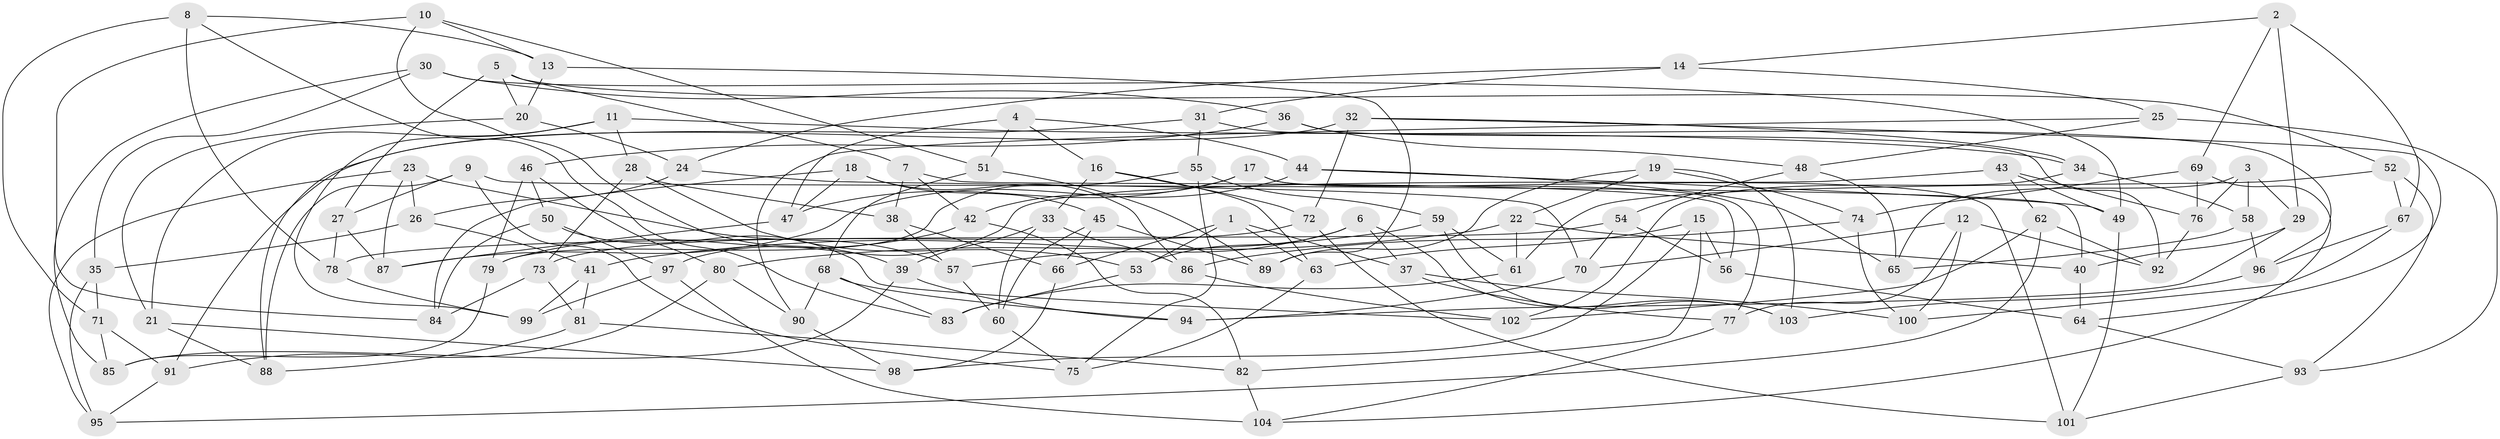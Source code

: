 // coarse degree distribution, {5: 0.06153846153846154, 6: 0.5384615384615384, 4: 0.4}
// Generated by graph-tools (version 1.1) at 2025/42/03/06/25 10:42:16]
// undirected, 104 vertices, 208 edges
graph export_dot {
graph [start="1"]
  node [color=gray90,style=filled];
  1;
  2;
  3;
  4;
  5;
  6;
  7;
  8;
  9;
  10;
  11;
  12;
  13;
  14;
  15;
  16;
  17;
  18;
  19;
  20;
  21;
  22;
  23;
  24;
  25;
  26;
  27;
  28;
  29;
  30;
  31;
  32;
  33;
  34;
  35;
  36;
  37;
  38;
  39;
  40;
  41;
  42;
  43;
  44;
  45;
  46;
  47;
  48;
  49;
  50;
  51;
  52;
  53;
  54;
  55;
  56;
  57;
  58;
  59;
  60;
  61;
  62;
  63;
  64;
  65;
  66;
  67;
  68;
  69;
  70;
  71;
  72;
  73;
  74;
  75;
  76;
  77;
  78;
  79;
  80;
  81;
  82;
  83;
  84;
  85;
  86;
  87;
  88;
  89;
  90;
  91;
  92;
  93;
  94;
  95;
  96;
  97;
  98;
  99;
  100;
  101;
  102;
  103;
  104;
  1 -- 53;
  1 -- 37;
  1 -- 63;
  1 -- 66;
  2 -- 67;
  2 -- 29;
  2 -- 14;
  2 -- 69;
  3 -- 76;
  3 -- 65;
  3 -- 58;
  3 -- 29;
  4 -- 44;
  4 -- 47;
  4 -- 16;
  4 -- 51;
  5 -- 27;
  5 -- 20;
  5 -- 52;
  5 -- 7;
  6 -- 103;
  6 -- 53;
  6 -- 37;
  6 -- 57;
  7 -- 42;
  7 -- 56;
  7 -- 38;
  8 -- 78;
  8 -- 71;
  8 -- 83;
  8 -- 13;
  9 -- 88;
  9 -- 27;
  9 -- 75;
  9 -- 40;
  10 -- 13;
  10 -- 39;
  10 -- 84;
  10 -- 51;
  11 -- 21;
  11 -- 28;
  11 -- 99;
  11 -- 34;
  12 -- 100;
  12 -- 70;
  12 -- 92;
  12 -- 77;
  13 -- 89;
  13 -- 20;
  14 -- 31;
  14 -- 24;
  14 -- 25;
  15 -- 98;
  15 -- 56;
  15 -- 63;
  15 -- 82;
  16 -- 33;
  16 -- 72;
  16 -- 63;
  17 -- 42;
  17 -- 77;
  17 -- 47;
  17 -- 101;
  18 -- 84;
  18 -- 45;
  18 -- 47;
  18 -- 86;
  19 -- 22;
  19 -- 89;
  19 -- 74;
  19 -- 103;
  20 -- 24;
  20 -- 21;
  21 -- 98;
  21 -- 88;
  22 -- 41;
  22 -- 40;
  22 -- 61;
  23 -- 87;
  23 -- 57;
  23 -- 95;
  23 -- 26;
  24 -- 26;
  24 -- 70;
  25 -- 48;
  25 -- 90;
  25 -- 93;
  26 -- 41;
  26 -- 35;
  27 -- 87;
  27 -- 78;
  28 -- 73;
  28 -- 53;
  28 -- 38;
  29 -- 40;
  29 -- 94;
  30 -- 85;
  30 -- 35;
  30 -- 49;
  30 -- 36;
  31 -- 55;
  31 -- 96;
  31 -- 88;
  32 -- 34;
  32 -- 72;
  32 -- 64;
  32 -- 91;
  33 -- 86;
  33 -- 39;
  33 -- 60;
  34 -- 102;
  34 -- 58;
  35 -- 71;
  35 -- 95;
  36 -- 92;
  36 -- 46;
  36 -- 48;
  37 -- 77;
  37 -- 100;
  38 -- 66;
  38 -- 57;
  39 -- 85;
  39 -- 94;
  40 -- 64;
  41 -- 99;
  41 -- 81;
  42 -- 82;
  42 -- 79;
  43 -- 49;
  43 -- 97;
  43 -- 62;
  43 -- 76;
  44 -- 65;
  44 -- 49;
  44 -- 87;
  45 -- 89;
  45 -- 60;
  45 -- 66;
  46 -- 50;
  46 -- 80;
  46 -- 79;
  47 -- 87;
  48 -- 54;
  48 -- 65;
  49 -- 101;
  50 -- 97;
  50 -- 102;
  50 -- 84;
  51 -- 68;
  51 -- 89;
  52 -- 93;
  52 -- 67;
  52 -- 61;
  53 -- 83;
  54 -- 70;
  54 -- 78;
  54 -- 56;
  55 -- 79;
  55 -- 75;
  55 -- 59;
  56 -- 64;
  57 -- 60;
  58 -- 96;
  58 -- 65;
  59 -- 103;
  59 -- 80;
  59 -- 61;
  60 -- 75;
  61 -- 83;
  62 -- 102;
  62 -- 92;
  62 -- 95;
  63 -- 75;
  64 -- 93;
  66 -- 98;
  67 -- 96;
  67 -- 100;
  68 -- 83;
  68 -- 94;
  68 -- 90;
  69 -- 104;
  69 -- 76;
  69 -- 74;
  70 -- 94;
  71 -- 91;
  71 -- 85;
  72 -- 73;
  72 -- 101;
  73 -- 81;
  73 -- 84;
  74 -- 100;
  74 -- 86;
  76 -- 92;
  77 -- 104;
  78 -- 99;
  79 -- 85;
  80 -- 90;
  80 -- 91;
  81 -- 88;
  81 -- 82;
  82 -- 104;
  86 -- 102;
  90 -- 98;
  91 -- 95;
  93 -- 101;
  96 -- 103;
  97 -- 104;
  97 -- 99;
}
